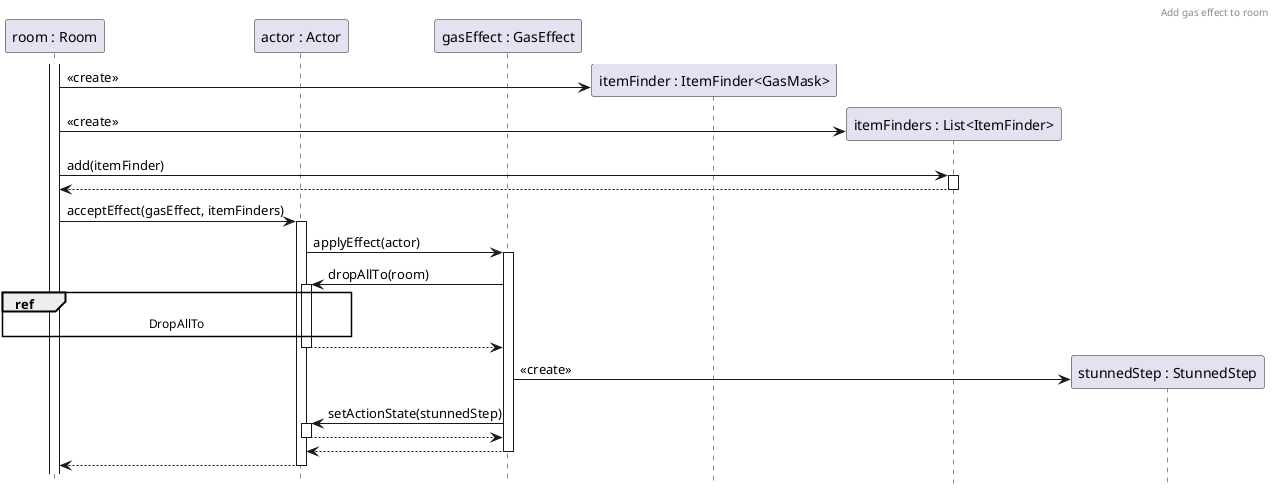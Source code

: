 @startuml GasEffect
header Add gas effect to room
hide footbox

participant Room as "room : Room"
participant Actor as "actor : Actor"
participant GasEffect as "gasEffect : GasEffect"

activate Room
create ItemFinder as "itemFinder : ItemFinder<GasMask>"
Room -> ItemFinder: <<create>>

create List as "itemFinders : List<ItemFinder>"
Room -> List: <<create>>

Room -> List++: add(itemFinder)
return
Room -> Actor++: acceptEffect(gasEffect, itemFinders)
Actor -> GasEffect++: applyEffect(actor)
GasEffect -> Actor++: dropAllTo(room)
ref over Actor, Room: DropAllTo
return

create StunnedStep as "stunnedStep : StunnedStep"
GasEffect -> StunnedStep: <<create>>
GasEffect -> Actor++: setActionState(stunnedStep)
return
return
return



@enduml